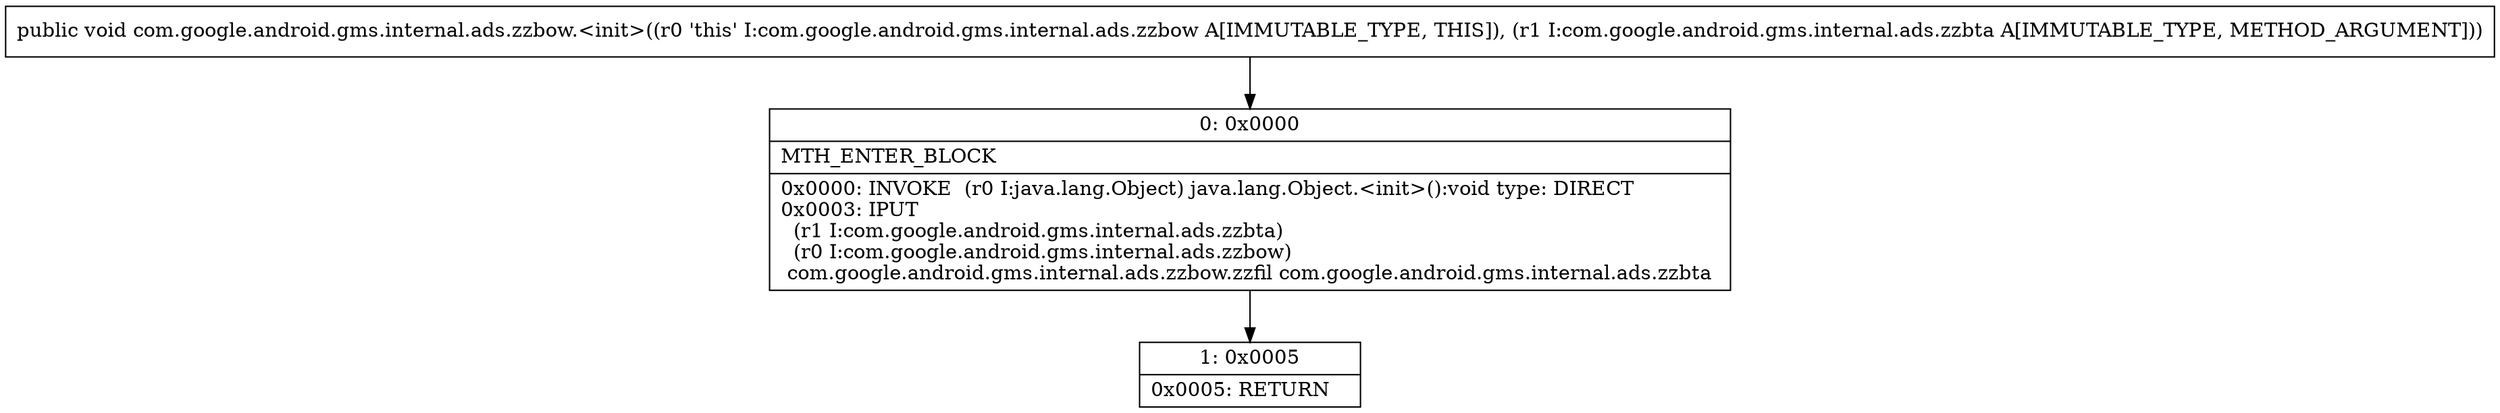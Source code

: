digraph "CFG forcom.google.android.gms.internal.ads.zzbow.\<init\>(Lcom\/google\/android\/gms\/internal\/ads\/zzbta;)V" {
Node_0 [shape=record,label="{0\:\ 0x0000|MTH_ENTER_BLOCK\l|0x0000: INVOKE  (r0 I:java.lang.Object) java.lang.Object.\<init\>():void type: DIRECT \l0x0003: IPUT  \l  (r1 I:com.google.android.gms.internal.ads.zzbta)\l  (r0 I:com.google.android.gms.internal.ads.zzbow)\l com.google.android.gms.internal.ads.zzbow.zzfil com.google.android.gms.internal.ads.zzbta \l}"];
Node_1 [shape=record,label="{1\:\ 0x0005|0x0005: RETURN   \l}"];
MethodNode[shape=record,label="{public void com.google.android.gms.internal.ads.zzbow.\<init\>((r0 'this' I:com.google.android.gms.internal.ads.zzbow A[IMMUTABLE_TYPE, THIS]), (r1 I:com.google.android.gms.internal.ads.zzbta A[IMMUTABLE_TYPE, METHOD_ARGUMENT])) }"];
MethodNode -> Node_0;
Node_0 -> Node_1;
}

